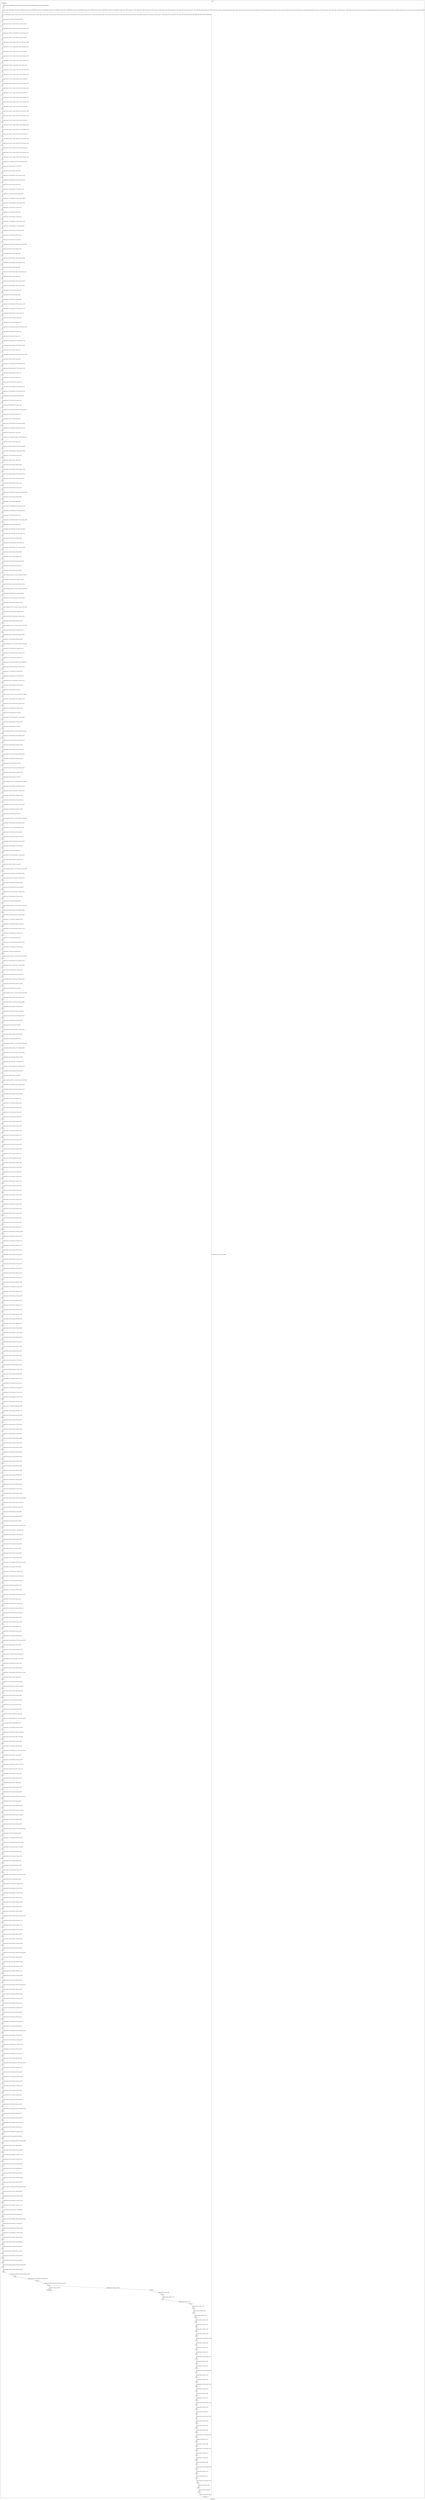 digraph G {
label="Btor2XCFA";
subgraph cluster_0 {
label="main";
main_init[];
l1[];
l3[];
l4[];
l5[];
l6[];
l7[];
l8[];
l9[];
l10[];
l11[];
l12[];
l13[];
l14[];
l15[];
l16[];
l17[];
l18[];
l19[];
l20[];
l21[];
l22[];
l23[];
l24[];
l25[];
l26[];
l27[];
l28[];
l29[];
l30[];
l31[];
l32[];
l33[];
l34[];
l35[];
l36[];
l37[];
l38[];
l39[];
l40[];
l41[];
l42[];
l43[];
l44[];
l45[];
l46[];
l47[];
l48[];
l49[];
l50[];
l51[];
l52[];
l53[];
l54[];
l55[];
l56[];
l57[];
l58[];
l59[];
l60[];
l61[];
l62[];
l63[];
l64[];
l65[];
l66[];
l67[];
l68[];
l69[];
l70[];
l71[];
l72[];
l73[];
l74[];
l75[];
l76[];
l77[];
l78[];
l79[];
l80[];
l81[];
l82[];
l83[];
l84[];
l85[];
l86[];
l87[];
l88[];
l89[];
l90[];
l91[];
l92[];
l93[];
l94[];
l95[];
l96[];
l97[];
l98[];
l99[];
l100[];
l101[];
l102[];
l103[];
l104[];
l105[];
l106[];
l107[];
l108[];
l109[];
l110[];
l111[];
l112[];
l113[];
l114[];
l115[];
l116[];
l117[];
l118[];
l119[];
l120[];
l121[];
l122[];
l123[];
l124[];
l125[];
l126[];
l127[];
l128[];
l129[];
l130[];
l131[];
l132[];
l133[];
l134[];
l135[];
l136[];
l137[];
l138[];
l139[];
l140[];
l141[];
l142[];
l143[];
l144[];
l145[];
l146[];
l147[];
l148[];
l149[];
l150[];
l151[];
l152[];
l153[];
l154[];
l155[];
l156[];
l157[];
l158[];
l159[];
l160[];
l161[];
l162[];
l163[];
l164[];
l165[];
l166[];
l167[];
l168[];
l169[];
l170[];
l171[];
l172[];
l173[];
l174[];
l175[];
l176[];
l177[];
l178[];
l179[];
l180[];
l181[];
l182[];
l183[];
l184[];
l185[];
l186[];
l187[];
l188[];
l189[];
l190[];
l191[];
l192[];
l193[];
l194[];
l195[];
l196[];
l197[];
l198[];
l199[];
l200[];
l201[];
l202[];
l203[];
l204[];
l205[];
l206[];
l207[];
l208[];
l209[];
l210[];
l211[];
l212[];
l213[];
l214[];
l215[];
l216[];
l217[];
l218[];
l219[];
l220[];
l221[];
l222[];
l223[];
l224[];
l225[];
l226[];
l227[];
l228[];
l229[];
l230[];
l231[];
l232[];
l233[];
l234[];
l235[];
l236[];
l237[];
l238[];
l239[];
l240[];
l241[];
l242[];
l243[];
l244[];
l245[];
l246[];
l247[];
l248[];
l249[];
l250[];
l251[];
l252[];
l253[];
l254[];
l255[];
l256[];
l257[];
l258[];
l259[];
l260[];
l261[];
l262[];
l263[];
l264[];
l265[];
l266[];
l267[];
l268[];
l269[];
l270[];
l271[];
l272[];
l273[];
l274[];
l275[];
l276[];
l277[];
l278[];
l279[];
l280[];
l281[];
l282[];
l283[];
l284[];
l285[];
l286[];
l287[];
l288[];
l289[];
l290[];
l291[];
l292[];
l293[];
l294[];
l295[];
l296[];
l297[];
l298[];
l299[];
l300[];
l301[];
l302[];
l303[];
l304[];
l305[];
l306[];
l307[];
l308[];
l309[];
l310[];
l311[];
l312[];
l313[];
l314[];
l315[];
l316[];
l317[];
l318[];
l319[];
l320[];
l321[];
l322[];
l323[];
l324[];
l325[];
l326[];
l327[];
l328[];
l329[];
l330[];
l331[];
l332[];
l333[];
l334[];
l335[];
l336[];
l337[];
l338[];
l339[];
l340[];
l341[];
l342[];
l343[];
l344[];
l345[];
l346[];
l347[];
l348[];
l349[];
l350[];
l351[];
l352[];
l353[];
l354[];
l355[];
l356[];
l357[];
l358[];
l359[];
l360[];
l361[];
l362[];
l363[];
l364[];
l365[];
l366[];
l367[];
l368[];
l369[];
l370[];
l371[];
l372[];
l373[];
l374[];
l375[];
l376[];
l377[];
l378[];
l379[];
l380[];
l381[];
l382[];
l383[];
l384[];
l385[];
l386[];
l387[];
l388[];
l389[];
l390[];
l391[];
l392[];
l393[];
l394[];
l395[];
l396[];
l397[];
l398[];
l399[];
l400[];
l401[];
l402[];
l403[];
l404[];
l405[];
l406[];
l407[];
l408[];
l409[];
l410[];
l411[];
l412[];
l413[];
l414[];
l415[];
l416[];
l417[];
l418[];
l419[];
l420[];
l421[];
l422[];
l423[];
l424[];
l425[];
l426[];
l427[];
l428[];
l429[];
l430[];
l431[];
l432[];
l433[];
l434[];
l435[];
l436[];
l437[];
l438[];
l439[];
l440[];
l441[];
l442[];
l443[];
l444[];
l445[];
l446[];
l447[];
l448[];
l449[];
l450[];
l451[];
l452[];
l453[];
l454[];
l455[];
l456[];
l457[];
l458[];
l459[];
l460[];
l461[];
l462[];
l463[];
l464[];
l465[];
l466[];
l467[];
l468[];
l469[];
l470[];
l471[];
l472[];
l473[];
l474[];
l475[];
l476[];
l477[];
l478[];
l479[];
l480[];
l481[];
l482[];
l483[];
l484[];
l485[];
l486[];
l487[];
l488[];
l489[];
l490[];
l491[];
l492[];
l493[];
l494[];
l495[];
l496[];
l497[];
l498[];
main_error[];
l499[];
l500[];
l501[];
l502[];
l503[];
l504[];
l505[];
l506[];
l507[];
l508[];
l509[];
l510[];
l511[];
l512[];
l513[];
l514[];
l515[];
l516[];
l517[];
l518[];
l519[];
l520[];
l521[];
l522[];
l523[];
l524[];
l525[];
l526[];
l527[];
l528[];
l529[];
l530[];
l531[];
l532[];
l533[];
l534[];
l535[];
l536[];
l537[];
l538[];
l539[];
l540[];
l541[];
l542[];
l543[];
l544[];
main_init -> l1 [label="[(assign const_3 #b00000000),(assign const_24 #b0),(assign const_100 #b00000000),(assign const_103 #b00000001)] "];
l3 -> l4 [label="[(havoc input_99),(havoc input_101),(havoc input_102),(havoc input_108),(havoc input_113),(havoc input_114),(havoc input_115),(havoc input_124),(havoc input_125),(havoc input_126),(havoc input_135),(havoc input_136),(havoc input_137),(havoc input_146),(havoc input_147),(havoc input_156),(havoc input_161),(havoc input_169),(havoc input_184),(havoc input_189),(havoc input_197),(havoc input_212),(havoc input_217),(havoc input_225),(havoc input_240),(havoc input_245),(havoc input_253),(havoc input_268),(havoc input_273),(havoc input_281)] "];
l4 -> l5 [label="[(assign binary_97 (bvand state_29 (bvnot state_95)))] "];
l5 -> l6 [label="[(assign ternary_104 (ite (= input_102 #b1) const_103 state_4))] "];
l6 -> l7 [label="[(assign ternary_105 (ite (= input_101 #b1) const_100 ternary_104))] "];
l7 -> l8 [label="[(assign ternary_106 (ite (= input_99 #b1) const_100 ternary_105))] "];
l8 -> l9 [label="[(assign ternary_109 (ite (= input_108 #b1) const_103 state_6))] "];
l9 -> l10 [label="[(assign ternary_110 (ite (= input_101 #b1) const_100 ternary_109))] "];
l10 -> l11 [label="[(assign ternary_111 (ite (= input_99 #b1) const_100 ternary_110))] "];
l11 -> l12 [label="[(assign ternary_116 (ite (= input_115 #b1) const_103 state_8))] "];
l12 -> l13 [label="[(assign ternary_117 (ite (= input_114 #b1) const_100 ternary_116))] "];
l13 -> l14 [label="[(assign ternary_118 (ite (= input_113 #b1) const_100 ternary_117))] "];
l14 -> l15 [label="[(assign ternary_120 (ite (= input_99 #b1) const_103 state_10))] "];
l15 -> l16 [label="[(assign ternary_121 (ite (= input_114 #b1) const_100 ternary_120))] "];
l16 -> l17 [label="[(assign ternary_122 (ite (= input_113 #b1) const_100 ternary_121))] "];
l17 -> l18 [label="[(assign ternary_127 (ite (= input_126 #b1) const_103 state_12))] "];
l18 -> l19 [label="[(assign ternary_128 (ite (= input_125 #b1) const_100 ternary_127))] "];
l19 -> l20 [label="[(assign ternary_129 (ite (= input_124 #b1) const_100 ternary_128))] "];
l20 -> l21 [label="[(assign ternary_131 (ite (= input_113 #b1) const_103 state_14))] "];
l21 -> l22 [label="[(assign ternary_132 (ite (= input_125 #b1) const_100 ternary_131))] "];
l22 -> l23 [label="[(assign ternary_133 (ite (= input_124 #b1) const_100 ternary_132))] "];
l23 -> l24 [label="[(assign ternary_138 (ite (= input_137 #b1) const_103 state_16))] "];
l24 -> l25 [label="[(assign ternary_139 (ite (= input_136 #b1) const_100 ternary_138))] "];
l25 -> l26 [label="[(assign ternary_140 (ite (= input_135 #b1) const_100 ternary_139))] "];
l26 -> l27 [label="[(assign ternary_142 (ite (= input_124 #b1) const_103 state_18))] "];
l27 -> l28 [label="[(assign ternary_143 (ite (= input_136 #b1) const_100 ternary_142))] "];
l28 -> l29 [label="[(assign ternary_144 (ite (= input_135 #b1) const_100 ternary_143))] "];
l29 -> l30 [label="[(assign ternary_148 (ite (= input_147 #b1) const_100 state_20))] "];
l30 -> l31 [label="[(assign ternary_149 (ite (= input_108 #b1) const_100 ternary_148))] "];
l31 -> l32 [label="[(assign ternary_150 (ite (= input_146 #b1) const_103 ternary_149))] "];
l32 -> l33 [label="[(assign ternary_152 (ite (= input_147 #b1) const_100 state_22))] "];
l33 -> l34 [label="[(assign ternary_153 (ite (= input_108 #b1) const_100 ternary_152))] "];
l34 -> l35 [label="[(assign ternary_154 (ite (= input_135 #b1) const_103 ternary_153))] "];
l35 -> l36 [label="[(assign binary_157 (bvand (bvnot state_25) (bvnot input_156)))] "];
l36 -> l37 [label="[(assign binary_158 (bvor binary_157 input_102))] "];
l37 -> l38 [label="[(assign binary_160 (bvor state_27 input_156))] "];
l38 -> l39 [label="[(assign binary_162 (bvand binary_160 (bvnot input_161)))] "];
l39 -> l40 [label="[(assign binary_163 (bvand binary_162 (bvnot input_102)))] "];
l40 -> l41 [label="[(assign binary_165 (bvor state_29 input_161))] "];
l41 -> l42 [label="[(assign binary_167 (bvand state_31 (bvnot input_147)))] "];
l42 -> l43 [label="[(assign binary_170 (bvor (bvnot state_33) input_169))] "];
l43 -> l44 [label="[(assign binary_171 (bvand binary_170 (bvnot input_156)))] "];
l44 -> l45 [label="[(assign binary_172 (bvand binary_171 (bvnot input_161)))] "];
l45 -> l46 [label="[(assign binary_173 (bvor binary_172 input_147))] "];
l46 -> l47 [label="[(assign binary_175 (bvor state_35 input_156))] "];
l47 -> l48 [label="[(assign binary_176 (bvor binary_175 input_161))] "];
l48 -> l49 [label="[(assign binary_177 (bvand binary_176 (bvnot input_101)))] "];
l49 -> l50 [label="[(assign binary_178 (bvand binary_177 (bvnot input_99)))] "];
l50 -> l51 [label="[(assign binary_180 (bvand state_37 (bvnot input_169)))] "];
l51 -> l52 [label="[(assign binary_181 (bvor binary_180 input_101))] "];
l52 -> l53 [label="[(assign binary_182 (bvor binary_181 input_99))] "];
l53 -> l54 [label="[(assign binary_185 (bvand (bvnot state_39) (bvnot input_184)))] "];
l54 -> l55 [label="[(assign binary_186 (bvor binary_185 input_115))] "];
l55 -> l56 [label="[(assign binary_188 (bvor state_41 input_184))] "];
l56 -> l57 [label="[(assign binary_190 (bvand binary_188 (bvnot input_189)))] "];
l57 -> l58 [label="[(assign binary_191 (bvand binary_190 (bvnot input_115)))] "];
l58 -> l59 [label="[(assign binary_193 (bvor state_43 input_189))] "];
l59 -> l60 [label="[(assign binary_195 (bvand (bvnot state_45) (bvnot input_101)))] "];
l60 -> l61 [label="[(assign binary_198 (bvor state_47 input_197))] "];
l61 -> l62 [label="[(assign binary_199 (bvand binary_198 (bvnot input_184)))] "];
l62 -> l63 [label="[(assign binary_200 (bvand binary_199 (bvnot input_189)))] "];
l63 -> l64 [label="[(assign binary_201 (bvor binary_200 input_101))] "];
l64 -> l65 [label="[(assign binary_203 (bvor state_49 input_184))] "];
l65 -> l66 [label="[(assign binary_204 (bvor binary_203 input_189))] "];
l66 -> l67 [label="[(assign binary_205 (bvand binary_204 (bvnot input_114)))] "];
l67 -> l68 [label="[(assign binary_206 (bvand binary_205 (bvnot input_113)))] "];
l68 -> l69 [label="[(assign binary_208 (bvand state_51 (bvnot input_197)))] "];
l69 -> l70 [label="[(assign binary_209 (bvor binary_208 input_114))] "];
l70 -> l71 [label="[(assign binary_210 (bvor binary_209 input_113))] "];
l71 -> l72 [label="[(assign binary_213 (bvand (bvnot state_53) (bvnot input_212)))] "];
l72 -> l73 [label="[(assign binary_214 (bvor binary_213 input_126))] "];
l73 -> l74 [label="[(assign binary_216 (bvor state_55 input_212))] "];
l74 -> l75 [label="[(assign binary_218 (bvand binary_216 (bvnot input_217)))] "];
l75 -> l76 [label="[(assign binary_219 (bvand binary_218 (bvnot input_126)))] "];
l76 -> l77 [label="[(assign binary_221 (bvor state_57 input_217))] "];
l77 -> l78 [label="[(assign binary_223 (bvand (bvnot state_59) (bvnot input_114)))] "];
l78 -> l79 [label="[(assign binary_226 (bvor state_61 input_225))] "];
l79 -> l80 [label="[(assign binary_227 (bvand binary_226 (bvnot input_212)))] "];
l80 -> l81 [label="[(assign binary_228 (bvand binary_227 (bvnot input_217)))] "];
l81 -> l82 [label="[(assign binary_229 (bvor binary_228 input_114))] "];
l82 -> l83 [label="[(assign binary_231 (bvor state_63 input_212))] "];
l83 -> l84 [label="[(assign binary_232 (bvor binary_231 input_217))] "];
l84 -> l85 [label="[(assign binary_233 (bvand binary_232 (bvnot input_125)))] "];
l85 -> l86 [label="[(assign binary_234 (bvand binary_233 (bvnot input_124)))] "];
l86 -> l87 [label="[(assign binary_236 (bvand state_65 (bvnot input_225)))] "];
l87 -> l88 [label="[(assign binary_237 (bvor binary_236 input_125))] "];
l88 -> l89 [label="[(assign binary_238 (bvor binary_237 input_124))] "];
l89 -> l90 [label="[(assign binary_241 (bvand (bvnot state_67) (bvnot input_240)))] "];
l90 -> l91 [label="[(assign binary_242 (bvor binary_241 input_137))] "];
l91 -> l92 [label="[(assign binary_244 (bvor state_69 input_240))] "];
l92 -> l93 [label="[(assign binary_246 (bvand binary_244 (bvnot input_245)))] "];
l93 -> l94 [label="[(assign binary_247 (bvand binary_246 (bvnot input_137)))] "];
l94 -> l95 [label="[(assign binary_249 (bvor state_71 input_245))] "];
l95 -> l96 [label="[(assign binary_251 (bvand (bvnot state_73) (bvnot input_125)))] "];
l96 -> l97 [label="[(assign binary_254 (bvor state_75 input_253))] "];
l97 -> l98 [label="[(assign binary_255 (bvand binary_254 (bvnot input_240)))] "];
l98 -> l99 [label="[(assign binary_256 (bvand binary_255 (bvnot input_245)))] "];
l99 -> l100 [label="[(assign binary_257 (bvor binary_256 input_125))] "];
l100 -> l101 [label="[(assign binary_259 (bvor state_77 input_240))] "];
l101 -> l102 [label="[(assign binary_260 (bvor binary_259 input_245))] "];
l102 -> l103 [label="[(assign binary_261 (bvand binary_260 (bvnot input_136)))] "];
l103 -> l104 [label="[(assign binary_262 (bvand binary_261 (bvnot input_135)))] "];
l104 -> l105 [label="[(assign binary_264 (bvand state_79 (bvnot input_253)))] "];
l105 -> l106 [label="[(assign binary_265 (bvor binary_264 input_136))] "];
l106 -> l107 [label="[(assign binary_266 (bvor binary_265 input_135))] "];
l107 -> l108 [label="[(assign binary_269 (bvand (bvnot state_81) (bvnot input_268)))] "];
l108 -> l109 [label="[(assign binary_270 (bvor binary_269 input_146))] "];
l109 -> l110 [label="[(assign binary_272 (bvor state_83 input_268))] "];
l110 -> l111 [label="[(assign binary_274 (bvand binary_272 (bvnot input_273)))] "];
l111 -> l112 [label="[(assign binary_275 (bvand binary_274 (bvnot input_146)))] "];
l112 -> l113 [label="[(assign binary_277 (bvor state_85 input_273))] "];
l113 -> l114 [label="[(assign binary_279 (bvand (bvnot state_87) (bvnot input_136)))] "];
l114 -> l115 [label="[(assign binary_282 (bvor state_89 input_281))] "];
l115 -> l116 [label="[(assign binary_283 (bvand binary_282 (bvnot input_268)))] "];
l116 -> l117 [label="[(assign binary_284 (bvand binary_283 (bvnot input_273)))] "];
l117 -> l118 [label="[(assign binary_285 (bvor binary_284 input_136))] "];
l118 -> l119 [label="[(assign binary_287 (bvand state_91 (bvnot input_147)))] "];
l119 -> l120 [label="[(assign binary_288 (bvand binary_287 (bvnot input_108)))] "];
l120 -> l121 [label="[(assign binary_289 (bvor binary_288 input_268))] "];
l121 -> l122 [label="[(assign binary_290 (bvor binary_289 input_273))] "];
l122 -> l123 [label="[(assign binary_292 (bvand state_93 (bvnot input_281)))] "];
l123 -> l124 [label="[(assign binary_293 (bvor binary_292 input_147))] "];
l124 -> l125 [label="[(assign binary_294 (bvor binary_293 input_108))] "];
l125 -> l126 [label="[(assign comparison_296 (ite (= const_103 state_6) #b1 #b0))] "];
l126 -> l127 [label="[(assign binary_297 (bvand state_37 comparison_296))] "];
l127 -> l128 [label="[(assign binary_298 (bvor (bvnot input_169) binary_297))] "];
l128 -> l129 [label="[(assign comparison_299 (ite (= const_103 state_10) #b1 #b0))] "];
l129 -> l130 [label="[(assign binary_300 (bvand state_51 comparison_299))] "];
l130 -> l131 [label="[(assign binary_301 (bvor (bvnot input_197) binary_300))] "];
l131 -> l132 [label="[(assign binary_302 (bvand binary_298 binary_301))] "];
l132 -> l133 [label="[(assign comparison_303 (ite (= const_103 state_14) #b1 #b0))] "];
l133 -> l134 [label="[(assign binary_304 (bvand state_65 comparison_303))] "];
l134 -> l135 [label="[(assign binary_305 (bvor (bvnot input_225) binary_304))] "];
l135 -> l136 [label="[(assign binary_306 (bvand binary_302 binary_305))] "];
l136 -> l137 [label="[(assign comparison_307 (ite (= const_103 state_18) #b1 #b0))] "];
l137 -> l138 [label="[(assign binary_308 (bvand state_79 comparison_307))] "];
l138 -> l139 [label="[(assign binary_309 (bvor (bvnot input_253) binary_308))] "];
l139 -> l140 [label="[(assign binary_310 (bvand binary_306 binary_309))] "];
l140 -> l141 [label="[(assign comparison_311 (ite (= const_103 state_22) #b1 #b0))] "];
l141 -> l142 [label="[(assign binary_312 (bvand state_93 comparison_311))] "];
l142 -> l143 [label="[(assign binary_313 (bvor (bvnot input_281) binary_312))] "];
l143 -> l144 [label="[(assign binary_314 (bvand binary_310 binary_313))] "];
l144 -> l145 [label="[(assign binary_315 (bvand (bvnot state_25) (bvnot state_33)))] "];
l145 -> l146 [label="[(assign binary_316 (bvor (bvnot input_156) binary_315))] "];
l146 -> l147 [label="[(assign binary_317 (bvand binary_314 binary_316))] "];
l147 -> l148 [label="[(assign binary_318 (bvand state_27 (bvnot state_33)))] "];
l148 -> l149 [label="[(assign binary_319 (bvor (bvnot input_161) binary_318))] "];
l149 -> l150 [label="[(assign binary_320 (bvand binary_317 binary_319))] "];
l150 -> l151 [label="[(assign binary_321 (bvand state_27 state_37))] "];
l151 -> l152 [label="[(assign comparison_322 (ite (= const_100 state_4) #b1 #b0))] "];
l152 -> l153 [label="[(assign binary_323 (bvand binary_321 comparison_322))] "];
l153 -> l154 [label="[(assign binary_324 (bvor (bvnot input_102) binary_323))] "];
l154 -> l155 [label="[(assign binary_325 (bvand binary_320 binary_324))] "];
l155 -> l156 [label="[(assign binary_326 (bvand state_31 state_91))] "];
l156 -> l157 [label="[(assign binary_327 (bvor (bvnot input_147) binary_326))] "];
l157 -> l158 [label="[(assign binary_328 (bvand binary_325 binary_327))] "];
l158 -> l159 [label="[(assign binary_329 (bvand state_37 state_91))] "];
l159 -> l160 [label="[(assign comparison_330 (ite (= const_100 state_6) #b1 #b0))] "];
l160 -> l161 [label="[(assign binary_331 (bvand binary_329 comparison_330))] "];
l161 -> l162 [label="[(assign binary_332 (bvor (bvnot input_108) binary_331))] "];
l162 -> l163 [label="[(assign binary_333 (bvand binary_328 binary_332))] "];
l163 -> l164 [label="[(assign binary_334 (bvand (bvnot state_39) state_47))] "];
l164 -> l165 [label="[(assign binary_335 (bvor (bvnot input_184) binary_334))] "];
l165 -> l166 [label="[(assign binary_336 (bvand binary_333 binary_335))] "];
l166 -> l167 [label="[(assign binary_337 (bvand state_41 state_47))] "];
l167 -> l168 [label="[(assign binary_338 (bvor (bvnot input_189) binary_337))] "];
l168 -> l169 [label="[(assign binary_339 (bvand binary_336 binary_338))] "];
l169 -> l170 [label="[(assign binary_340 (bvand state_41 state_51))] "];
l170 -> l171 [label="[(assign comparison_341 (ite (= const_100 state_8) #b1 #b0))] "];
l171 -> l172 [label="[(assign binary_342 (bvand binary_340 comparison_341))] "];
l172 -> l173 [label="[(assign binary_343 (bvor (bvnot input_115) binary_342))] "];
l173 -> l174 [label="[(assign binary_344 (bvand binary_339 binary_343))] "];
l174 -> l175 [label="[(assign binary_345 (bvand state_35 (bvnot state_45)))] "];
l175 -> l176 [label="[(assign binary_346 (bvor (bvnot input_101) binary_345))] "];
l176 -> l177 [label="[(assign binary_347 (bvand binary_344 binary_346))] "];
l177 -> l178 [label="[(assign binary_348 (bvand state_35 state_51))] "];
l178 -> l179 [label="[(assign comparison_349 (ite (= const_100 state_10) #b1 #b0))] "];
l179 -> l180 [label="[(assign binary_350 (bvand binary_348 comparison_349))] "];
l180 -> l181 [label="[(assign binary_351 (bvor (bvnot input_99) binary_350))] "];
l181 -> l182 [label="[(assign binary_352 (bvand binary_347 binary_351))] "];
l182 -> l183 [label="[(assign binary_353 (bvand (bvnot state_53) state_61))] "];
l183 -> l184 [label="[(assign binary_354 (bvor (bvnot input_212) binary_353))] "];
l184 -> l185 [label="[(assign binary_355 (bvand binary_352 binary_354))] "];
l185 -> l186 [label="[(assign binary_356 (bvand state_55 state_61))] "];
l186 -> l187 [label="[(assign binary_357 (bvor (bvnot input_217) binary_356))] "];
l187 -> l188 [label="[(assign binary_358 (bvand binary_355 binary_357))] "];
l188 -> l189 [label="[(assign binary_359 (bvand state_55 state_65))] "];
l189 -> l190 [label="[(assign comparison_360 (ite (= const_100 state_12) #b1 #b0))] "];
l190 -> l191 [label="[(assign binary_361 (bvand binary_359 comparison_360))] "];
l191 -> l192 [label="[(assign binary_362 (bvor (bvnot input_126) binary_361))] "];
l192 -> l193 [label="[(assign binary_363 (bvand binary_358 binary_362))] "];
l193 -> l194 [label="[(assign binary_364 (bvand state_49 (bvnot state_59)))] "];
l194 -> l195 [label="[(assign binary_365 (bvor (bvnot input_114) binary_364))] "];
l195 -> l196 [label="[(assign binary_366 (bvand binary_363 binary_365))] "];
l196 -> l197 [label="[(assign binary_367 (bvand state_49 state_65))] "];
l197 -> l198 [label="[(assign comparison_368 (ite (= const_100 state_14) #b1 #b0))] "];
l198 -> l199 [label="[(assign binary_369 (bvand binary_367 comparison_368))] "];
l199 -> l200 [label="[(assign binary_370 (bvor (bvnot input_113) binary_369))] "];
l200 -> l201 [label="[(assign binary_371 (bvand binary_366 binary_370))] "];
l201 -> l202 [label="[(assign binary_372 (bvand (bvnot state_67) state_75))] "];
l202 -> l203 [label="[(assign binary_373 (bvor (bvnot input_240) binary_372))] "];
l203 -> l204 [label="[(assign binary_374 (bvand binary_371 binary_373))] "];
l204 -> l205 [label="[(assign binary_375 (bvand state_69 state_75))] "];
l205 -> l206 [label="[(assign binary_376 (bvor (bvnot input_245) binary_375))] "];
l206 -> l207 [label="[(assign binary_377 (bvand binary_374 binary_376))] "];
l207 -> l208 [label="[(assign binary_378 (bvand state_69 state_79))] "];
l208 -> l209 [label="[(assign comparison_379 (ite (= const_100 state_16) #b1 #b0))] "];
l209 -> l210 [label="[(assign binary_380 (bvand binary_378 comparison_379))] "];
l210 -> l211 [label="[(assign binary_381 (bvor (bvnot input_137) binary_380))] "];
l211 -> l212 [label="[(assign binary_382 (bvand binary_377 binary_381))] "];
l212 -> l213 [label="[(assign binary_383 (bvand state_63 (bvnot state_73)))] "];
l213 -> l214 [label="[(assign binary_384 (bvor (bvnot input_125) binary_383))] "];
l214 -> l215 [label="[(assign binary_385 (bvand binary_382 binary_384))] "];
l215 -> l216 [label="[(assign binary_386 (bvand state_63 state_79))] "];
l216 -> l217 [label="[(assign comparison_387 (ite (= const_100 state_18) #b1 #b0))] "];
l217 -> l218 [label="[(assign binary_388 (bvand binary_386 comparison_387))] "];
l218 -> l219 [label="[(assign binary_389 (bvor (bvnot input_124) binary_388))] "];
l219 -> l220 [label="[(assign binary_390 (bvand binary_385 binary_389))] "];
l220 -> l221 [label="[(assign binary_391 (bvand (bvnot state_81) state_89))] "];
l221 -> l222 [label="[(assign binary_392 (bvor (bvnot input_268) binary_391))] "];
l222 -> l223 [label="[(assign binary_393 (bvand binary_390 binary_392))] "];
l223 -> l224 [label="[(assign binary_394 (bvand state_83 state_89))] "];
l224 -> l225 [label="[(assign binary_395 (bvor (bvnot input_273) binary_394))] "];
l225 -> l226 [label="[(assign binary_396 (bvand binary_393 binary_395))] "];
l226 -> l227 [label="[(assign binary_397 (bvand state_83 state_93))] "];
l227 -> l228 [label="[(assign comparison_398 (ite (= const_100 state_20) #b1 #b0))] "];
l228 -> l229 [label="[(assign binary_399 (bvand binary_397 comparison_398))] "];
l229 -> l230 [label="[(assign binary_400 (bvor (bvnot input_146) binary_399))] "];
l230 -> l231 [label="[(assign binary_401 (bvand binary_396 binary_400))] "];
l231 -> l232 [label="[(assign binary_402 (bvand state_77 (bvnot state_87)))] "];
l232 -> l233 [label="[(assign binary_403 (bvor (bvnot input_136) binary_402))] "];
l233 -> l234 [label="[(assign binary_404 (bvand binary_401 binary_403))] "];
l234 -> l235 [label="[(assign binary_405 (bvand state_77 state_93))] "];
l235 -> l236 [label="[(assign comparison_406 (ite (= const_100 state_22) #b1 #b0))] "];
l236 -> l237 [label="[(assign binary_407 (bvand binary_405 comparison_406))] "];
l237 -> l238 [label="[(assign binary_408 (bvor (bvnot input_135) binary_407))] "];
l238 -> l239 [label="[(assign binary_409 (bvand binary_404 binary_408))] "];
l239 -> l240 [label="[(assign binary_410 (bvor input_169 input_197))] "];
l240 -> l241 [label="[(assign binary_411 (bvor input_225 binary_410))] "];
l241 -> l242 [label="[(assign binary_412 (bvor input_253 binary_411))] "];
l242 -> l243 [label="[(assign binary_413 (bvor input_281 binary_412))] "];
l243 -> l244 [label="[(assign binary_414 (bvor input_156 binary_413))] "];
l244 -> l245 [label="[(assign binary_415 (bvor input_161 binary_414))] "];
l245 -> l246 [label="[(assign binary_416 (bvor input_102 binary_415))] "];
l246 -> l247 [label="[(assign binary_417 (bvor input_147 binary_416))] "];
l247 -> l248 [label="[(assign binary_418 (bvor input_108 binary_417))] "];
l248 -> l249 [label="[(assign binary_419 (bvor input_184 binary_418))] "];
l249 -> l250 [label="[(assign binary_420 (bvor input_189 binary_419))] "];
l250 -> l251 [label="[(assign binary_421 (bvor input_115 binary_420))] "];
l251 -> l252 [label="[(assign binary_422 (bvor input_101 binary_421))] "];
l252 -> l253 [label="[(assign binary_423 (bvor input_99 binary_422))] "];
l253 -> l254 [label="[(assign binary_424 (bvor input_212 binary_423))] "];
l254 -> l255 [label="[(assign binary_425 (bvor input_217 binary_424))] "];
l255 -> l256 [label="[(assign binary_426 (bvor input_126 binary_425))] "];
l256 -> l257 [label="[(assign binary_427 (bvor input_114 binary_426))] "];
l257 -> l258 [label="[(assign binary_428 (bvor input_113 binary_427))] "];
l258 -> l259 [label="[(assign binary_429 (bvor input_240 binary_428))] "];
l259 -> l260 [label="[(assign binary_430 (bvor input_245 binary_429))] "];
l260 -> l261 [label="[(assign binary_431 (bvor input_137 binary_430))] "];
l261 -> l262 [label="[(assign binary_432 (bvor input_125 binary_431))] "];
l262 -> l263 [label="[(assign binary_433 (bvor input_124 binary_432))] "];
l263 -> l264 [label="[(assign binary_434 (bvor input_268 binary_433))] "];
l264 -> l265 [label="[(assign binary_435 (bvor input_273 binary_434))] "];
l265 -> l266 [label="[(assign binary_436 (bvor input_146 binary_435))] "];
l266 -> l267 [label="[(assign binary_437 (bvor input_136 binary_436))] "];
l267 -> l268 [label="[(assign binary_438 (bvor input_135 binary_437))] "];
l268 -> l269 [label="[(assign binary_439 (bvand binary_409 binary_438))] "];
l269 -> l270 [label="[(assign binary_440 (bvand input_169 input_197))] "];
l270 -> l271 [label="[(assign binary_441 (bvand input_225 binary_410))] "];
l271 -> l272 [label="[(assign binary_442 (bvor binary_440 binary_441))] "];
l272 -> l273 [label="[(assign binary_443 (bvand input_253 binary_411))] "];
l273 -> l274 [label="[(assign binary_444 (bvor binary_442 binary_443))] "];
l274 -> l275 [label="[(assign binary_445 (bvand input_281 binary_412))] "];
l275 -> l276 [label="[(assign binary_446 (bvor binary_444 binary_445))] "];
l276 -> l277 [label="[(assign binary_447 (bvand input_156 binary_413))] "];
l277 -> l278 [label="[(assign binary_448 (bvor binary_446 binary_447))] "];
l278 -> l279 [label="[(assign binary_449 (bvand input_161 binary_414))] "];
l279 -> l280 [label="[(assign binary_450 (bvor binary_448 binary_449))] "];
l280 -> l281 [label="[(assign binary_451 (bvand input_102 binary_415))] "];
l281 -> l282 [label="[(assign binary_452 (bvor binary_450 binary_451))] "];
l282 -> l283 [label="[(assign binary_453 (bvand input_147 binary_416))] "];
l283 -> l284 [label="[(assign binary_454 (bvor binary_452 binary_453))] "];
l284 -> l285 [label="[(assign binary_455 (bvand input_108 binary_417))] "];
l285 -> l286 [label="[(assign binary_456 (bvor binary_454 binary_455))] "];
l286 -> l287 [label="[(assign binary_457 (bvand input_184 binary_418))] "];
l287 -> l288 [label="[(assign binary_458 (bvor binary_456 binary_457))] "];
l288 -> l289 [label="[(assign binary_459 (bvand input_189 binary_419))] "];
l289 -> l290 [label="[(assign binary_460 (bvor binary_458 binary_459))] "];
l290 -> l291 [label="[(assign binary_461 (bvand input_115 binary_420))] "];
l291 -> l292 [label="[(assign binary_462 (bvor binary_460 binary_461))] "];
l292 -> l293 [label="[(assign binary_463 (bvand input_101 binary_421))] "];
l293 -> l294 [label="[(assign binary_464 (bvor binary_462 binary_463))] "];
l294 -> l295 [label="[(assign binary_465 (bvand input_99 binary_422))] "];
l295 -> l296 [label="[(assign binary_466 (bvor binary_464 binary_465))] "];
l296 -> l297 [label="[(assign binary_467 (bvand input_212 binary_423))] "];
l297 -> l298 [label="[(assign binary_468 (bvor binary_466 binary_467))] "];
l298 -> l299 [label="[(assign binary_469 (bvand input_217 binary_424))] "];
l299 -> l300 [label="[(assign binary_470 (bvor binary_468 binary_469))] "];
l300 -> l301 [label="[(assign binary_471 (bvand input_126 binary_425))] "];
l301 -> l302 [label="[(assign binary_472 (bvor binary_470 binary_471))] "];
l302 -> l303 [label="[(assign binary_473 (bvand input_114 binary_426))] "];
l303 -> l304 [label="[(assign binary_474 (bvor binary_472 binary_473))] "];
l304 -> l305 [label="[(assign binary_475 (bvand input_113 binary_427))] "];
l305 -> l306 [label="[(assign binary_476 (bvor binary_474 binary_475))] "];
l306 -> l307 [label="[(assign binary_477 (bvand input_240 binary_428))] "];
l307 -> l308 [label="[(assign binary_478 (bvor binary_476 binary_477))] "];
l308 -> l309 [label="[(assign binary_479 (bvand input_245 binary_429))] "];
l309 -> l310 [label="[(assign binary_480 (bvor binary_478 binary_479))] "];
l310 -> l311 [label="[(assign binary_481 (bvand input_137 binary_430))] "];
l311 -> l312 [label="[(assign binary_482 (bvor binary_480 binary_481))] "];
l312 -> l313 [label="[(assign binary_483 (bvand input_125 binary_431))] "];
l313 -> l314 [label="[(assign binary_484 (bvor binary_482 binary_483))] "];
l314 -> l315 [label="[(assign binary_485 (bvand input_124 binary_432))] "];
l315 -> l316 [label="[(assign binary_486 (bvor binary_484 binary_485))] "];
l316 -> l317 [label="[(assign binary_487 (bvand input_268 binary_433))] "];
l317 -> l318 [label="[(assign binary_488 (bvor binary_486 binary_487))] "];
l318 -> l319 [label="[(assign binary_489 (bvand input_273 binary_434))] "];
l319 -> l320 [label="[(assign binary_490 (bvor binary_488 binary_489))] "];
l320 -> l321 [label="[(assign binary_491 (bvand input_146 binary_435))] "];
l321 -> l322 [label="[(assign binary_492 (bvor binary_490 binary_491))] "];
l322 -> l323 [label="[(assign binary_493 (bvand input_136 binary_436))] "];
l323 -> l324 [label="[(assign binary_494 (bvor binary_492 binary_493))] "];
l324 -> l325 [label="[(assign binary_495 (bvand input_135 binary_437))] "];
l325 -> l326 [label="[(assign binary_496 (bvor binary_494 binary_495))] "];
l326 -> l327 [label="[(assign binary_497 (bvand binary_439 (bvnot binary_496)))] "];
l327 -> l328 [label="[(assign binary_498 (bvand (bvnot state_25) state_27))] "];
l328 -> l329 [label="[(assign binary_499 (bvor (bvnot state_25) state_27))] "];
l329 -> l330 [label="[(assign binary_500 (bvand state_29 binary_499))] "];
l330 -> l331 [label="[(assign binary_501 (bvor binary_498 binary_500))] "];
l331 -> l332 [label="[(assign binary_502 (bvor state_29 binary_499))] "];
l332 -> l333 [label="[(assign binary_503 (bvand (bvnot binary_501) binary_502))] "];
l333 -> l334 [label="[(assign binary_504 (bvand state_31 (bvnot state_33)))] "];
l334 -> l335 [label="[(assign binary_505 (bvor state_31 (bvnot state_33)))] "];
l335 -> l336 [label="[(assign binary_506 (bvand state_35 binary_505))] "];
l336 -> l337 [label="[(assign binary_507 (bvor binary_504 binary_506))] "];
l337 -> l338 [label="[(assign binary_508 (bvor state_35 binary_505))] "];
l338 -> l339 [label="[(assign binary_509 (bvand state_37 binary_508))] "];
l339 -> l340 [label="[(assign binary_510 (bvor binary_507 binary_509))] "];
l340 -> l341 [label="[(assign binary_511 (bvand binary_503 (bvnot binary_510)))] "];
l341 -> l342 [label="[(assign binary_512 (bvor state_37 binary_508))] "];
l342 -> l343 [label="[(assign binary_513 (bvand binary_511 binary_512))] "];
l343 -> l344 [label="[(assign binary_514 (bvand (bvnot state_39) state_41))] "];
l344 -> l345 [label="[(assign binary_515 (bvor (bvnot state_39) state_41))] "];
l345 -> l346 [label="[(assign binary_516 (bvand state_43 binary_515))] "];
l346 -> l347 [label="[(assign binary_517 (bvor binary_514 binary_516))] "];
l347 -> l348 [label="[(assign binary_518 (bvand binary_513 (bvnot binary_517)))] "];
l348 -> l349 [label="[(assign binary_519 (bvor state_43 binary_515))] "];
l349 -> l350 [label="[(assign binary_520 (bvand binary_518 binary_519))] "];
l350 -> l351 [label="[(assign binary_521 (bvand (bvnot state_45) state_47))] "];
l351 -> l352 [label="[(assign binary_522 (bvor (bvnot state_45) state_47))] "];
l352 -> l353 [label="[(assign binary_523 (bvand state_49 binary_522))] "];
l353 -> l354 [label="[(assign binary_524 (bvor binary_521 binary_523))] "];
l354 -> l355 [label="[(assign binary_525 (bvor state_49 binary_522))] "];
l355 -> l356 [label="[(assign binary_526 (bvand state_51 binary_525))] "];
l356 -> l357 [label="[(assign binary_527 (bvor binary_524 binary_526))] "];
l357 -> l358 [label="[(assign binary_528 (bvand binary_520 (bvnot binary_527)))] "];
l358 -> l359 [label="[(assign binary_529 (bvor state_51 binary_525))] "];
l359 -> l360 [label="[(assign binary_530 (bvand binary_528 binary_529))] "];
l360 -> l361 [label="[(assign binary_531 (bvand (bvnot state_53) state_55))] "];
l361 -> l362 [label="[(assign binary_532 (bvor (bvnot state_53) state_55))] "];
l362 -> l363 [label="[(assign binary_533 (bvand state_57 binary_532))] "];
l363 -> l364 [label="[(assign binary_534 (bvor binary_531 binary_533))] "];
l364 -> l365 [label="[(assign binary_535 (bvand binary_530 (bvnot binary_534)))] "];
l365 -> l366 [label="[(assign binary_536 (bvor state_57 binary_532))] "];
l366 -> l367 [label="[(assign binary_537 (bvand binary_535 binary_536))] "];
l367 -> l368 [label="[(assign binary_538 (bvand (bvnot state_59) state_61))] "];
l368 -> l369 [label="[(assign binary_539 (bvor (bvnot state_59) state_61))] "];
l369 -> l370 [label="[(assign binary_540 (bvand state_63 binary_539))] "];
l370 -> l371 [label="[(assign binary_541 (bvor binary_538 binary_540))] "];
l371 -> l372 [label="[(assign binary_542 (bvor state_63 binary_539))] "];
l372 -> l373 [label="[(assign binary_543 (bvand state_65 binary_542))] "];
l373 -> l374 [label="[(assign binary_544 (bvor binary_541 binary_543))] "];
l374 -> l375 [label="[(assign binary_545 (bvand binary_537 (bvnot binary_544)))] "];
l375 -> l376 [label="[(assign binary_546 (bvor state_65 binary_542))] "];
l376 -> l377 [label="[(assign binary_547 (bvand binary_545 binary_546))] "];
l377 -> l378 [label="[(assign binary_548 (bvand (bvnot state_67) state_69))] "];
l378 -> l379 [label="[(assign binary_549 (bvor (bvnot state_67) state_69))] "];
l379 -> l380 [label="[(assign binary_550 (bvand state_71 binary_549))] "];
l380 -> l381 [label="[(assign binary_551 (bvor binary_548 binary_550))] "];
l381 -> l382 [label="[(assign binary_552 (bvand binary_547 (bvnot binary_551)))] "];
l382 -> l383 [label="[(assign binary_553 (bvor state_71 binary_549))] "];
l383 -> l384 [label="[(assign binary_554 (bvand binary_552 binary_553))] "];
l384 -> l385 [label="[(assign binary_555 (bvand (bvnot state_73) state_75))] "];
l385 -> l386 [label="[(assign binary_556 (bvor (bvnot state_73) state_75))] "];
l386 -> l387 [label="[(assign binary_557 (bvand state_77 binary_556))] "];
l387 -> l388 [label="[(assign binary_558 (bvor binary_555 binary_557))] "];
l388 -> l389 [label="[(assign binary_559 (bvor state_77 binary_556))] "];
l389 -> l390 [label="[(assign binary_560 (bvand state_79 binary_559))] "];
l390 -> l391 [label="[(assign binary_561 (bvor binary_558 binary_560))] "];
l391 -> l392 [label="[(assign binary_562 (bvand binary_554 (bvnot binary_561)))] "];
l392 -> l393 [label="[(assign binary_563 (bvor state_79 binary_559))] "];
l393 -> l394 [label="[(assign binary_564 (bvand binary_562 binary_563))] "];
l394 -> l395 [label="[(assign binary_565 (bvand (bvnot state_81) state_83))] "];
l395 -> l396 [label="[(assign binary_566 (bvor (bvnot state_81) state_83))] "];
l396 -> l397 [label="[(assign binary_567 (bvand state_85 binary_566))] "];
l397 -> l398 [label="[(assign binary_568 (bvor binary_565 binary_567))] "];
l398 -> l399 [label="[(assign binary_569 (bvand binary_564 (bvnot binary_568)))] "];
l399 -> l400 [label="[(assign binary_570 (bvor state_85 binary_566))] "];
l400 -> l401 [label="[(assign binary_571 (bvand binary_569 binary_570))] "];
l401 -> l402 [label="[(assign binary_572 (bvand (bvnot state_87) state_89))] "];
l402 -> l403 [label="[(assign binary_573 (bvor (bvnot state_87) state_89))] "];
l403 -> l404 [label="[(assign binary_574 (bvand state_91 binary_573))] "];
l404 -> l405 [label="[(assign binary_575 (bvor binary_572 binary_574))] "];
l405 -> l406 [label="[(assign binary_576 (bvor state_91 binary_573))] "];
l406 -> l407 [label="[(assign binary_577 (bvand state_93 binary_576))] "];
l407 -> l408 [label="[(assign binary_578 (bvor binary_575 binary_577))] "];
l408 -> l409 [label="[(assign binary_579 (bvand binary_571 (bvnot binary_578)))] "];
l409 -> l410 [label="[(assign binary_580 (bvor state_93 binary_576))] "];
l410 -> l411 [label="[(assign binary_581 (bvand binary_579 binary_580))] "];
l411 -> l412 [label="[(assign binary_582 (bvand binary_497 binary_581))] "];
l412 -> l413 [label="[(assign binary_583 (bvand binary_158 binary_163))] "];
l413 -> l414 [label="[(assign binary_584 (bvor binary_158 binary_163))] "];
l414 -> l415 [label="[(assign binary_585 (bvand binary_165 binary_584))] "];
l415 -> l416 [label="[(assign binary_586 (bvor binary_583 binary_585))] "];
l416 -> l417 [label="[(assign binary_587 (bvor binary_165 binary_584))] "];
l417 -> l418 [label="[(assign binary_588 (bvand (bvnot binary_586) binary_587))] "];
l418 -> l419 [label="[(assign binary_589 (bvand binary_167 binary_173))] "];
l419 -> l420 [label="[(assign binary_590 (bvor binary_167 binary_173))] "];
l420 -> l421 [label="[(assign binary_591 (bvand binary_178 binary_590))] "];
l421 -> l422 [label="[(assign binary_592 (bvor binary_589 binary_591))] "];
l422 -> l423 [label="[(assign binary_593 (bvor binary_178 binary_590))] "];
l423 -> l424 [label="[(assign binary_594 (bvand binary_182 binary_593))] "];
l424 -> l425 [label="[(assign binary_595 (bvor binary_592 binary_594))] "];
l425 -> l426 [label="[(assign binary_596 (bvand binary_588 (bvnot binary_595)))] "];
l426 -> l427 [label="[(assign binary_597 (bvor binary_182 binary_593))] "];
l427 -> l428 [label="[(assign binary_598 (bvand binary_596 binary_597))] "];
l428 -> l429 [label="[(assign binary_599 (bvand binary_186 binary_191))] "];
l429 -> l430 [label="[(assign binary_600 (bvor binary_186 binary_191))] "];
l430 -> l431 [label="[(assign binary_601 (bvand binary_193 binary_600))] "];
l431 -> l432 [label="[(assign binary_602 (bvor binary_599 binary_601))] "];
l432 -> l433 [label="[(assign binary_603 (bvand binary_598 (bvnot binary_602)))] "];
l433 -> l434 [label="[(assign binary_604 (bvor binary_193 binary_600))] "];
l434 -> l435 [label="[(assign binary_605 (bvand binary_603 binary_604))] "];
l435 -> l436 [label="[(assign binary_606 (bvand binary_195 binary_201))] "];
l436 -> l437 [label="[(assign binary_607 (bvor binary_195 binary_201))] "];
l437 -> l438 [label="[(assign binary_608 (bvand binary_206 binary_607))] "];
l438 -> l439 [label="[(assign binary_609 (bvor binary_606 binary_608))] "];
l439 -> l440 [label="[(assign binary_610 (bvor binary_206 binary_607))] "];
l440 -> l441 [label="[(assign binary_611 (bvand binary_210 binary_610))] "];
l441 -> l442 [label="[(assign binary_612 (bvor binary_609 binary_611))] "];
l442 -> l443 [label="[(assign binary_613 (bvand binary_605 (bvnot binary_612)))] "];
l443 -> l444 [label="[(assign binary_614 (bvor binary_210 binary_610))] "];
l444 -> l445 [label="[(assign binary_615 (bvand binary_613 binary_614))] "];
l445 -> l446 [label="[(assign binary_616 (bvand binary_214 binary_219))] "];
l446 -> l447 [label="[(assign binary_617 (bvor binary_214 binary_219))] "];
l447 -> l448 [label="[(assign binary_618 (bvand binary_221 binary_617))] "];
l448 -> l449 [label="[(assign binary_619 (bvor binary_616 binary_618))] "];
l449 -> l450 [label="[(assign binary_620 (bvand binary_615 (bvnot binary_619)))] "];
l450 -> l451 [label="[(assign binary_621 (bvor binary_221 binary_617))] "];
l451 -> l452 [label="[(assign binary_622 (bvand binary_620 binary_621))] "];
l452 -> l453 [label="[(assign binary_623 (bvand binary_223 binary_229))] "];
l453 -> l454 [label="[(assign binary_624 (bvor binary_223 binary_229))] "];
l454 -> l455 [label="[(assign binary_625 (bvand binary_234 binary_624))] "];
l455 -> l456 [label="[(assign binary_626 (bvor binary_623 binary_625))] "];
l456 -> l457 [label="[(assign binary_627 (bvor binary_234 binary_624))] "];
l457 -> l458 [label="[(assign binary_628 (bvand binary_238 binary_627))] "];
l458 -> l459 [label="[(assign binary_629 (bvor binary_626 binary_628))] "];
l459 -> l460 [label="[(assign binary_630 (bvand binary_622 (bvnot binary_629)))] "];
l460 -> l461 [label="[(assign binary_631 (bvor binary_238 binary_627))] "];
l461 -> l462 [label="[(assign binary_632 (bvand binary_630 binary_631))] "];
l462 -> l463 [label="[(assign binary_633 (bvand binary_242 binary_247))] "];
l463 -> l464 [label="[(assign binary_634 (bvor binary_242 binary_247))] "];
l464 -> l465 [label="[(assign binary_635 (bvand binary_249 binary_634))] "];
l465 -> l466 [label="[(assign binary_636 (bvor binary_633 binary_635))] "];
l466 -> l467 [label="[(assign binary_637 (bvand binary_632 (bvnot binary_636)))] "];
l467 -> l468 [label="[(assign binary_638 (bvor binary_249 binary_634))] "];
l468 -> l469 [label="[(assign binary_639 (bvand binary_637 binary_638))] "];
l469 -> l470 [label="[(assign binary_640 (bvand binary_251 binary_257))] "];
l470 -> l471 [label="[(assign binary_641 (bvor binary_251 binary_257))] "];
l471 -> l472 [label="[(assign binary_642 (bvand binary_262 binary_641))] "];
l472 -> l473 [label="[(assign binary_643 (bvor binary_640 binary_642))] "];
l473 -> l474 [label="[(assign binary_644 (bvor binary_262 binary_641))] "];
l474 -> l475 [label="[(assign binary_645 (bvand binary_266 binary_644))] "];
l475 -> l476 [label="[(assign binary_646 (bvor binary_643 binary_645))] "];
l476 -> l477 [label="[(assign binary_647 (bvand binary_639 (bvnot binary_646)))] "];
l477 -> l478 [label="[(assign binary_648 (bvor binary_266 binary_644))] "];
l478 -> l479 [label="[(assign binary_649 (bvand binary_647 binary_648))] "];
l479 -> l480 [label="[(assign binary_650 (bvand binary_270 binary_275))] "];
l480 -> l481 [label="[(assign binary_651 (bvor binary_270 binary_275))] "];
l481 -> l482 [label="[(assign binary_652 (bvand binary_277 binary_651))] "];
l482 -> l483 [label="[(assign binary_653 (bvor binary_650 binary_652))] "];
l483 -> l484 [label="[(assign binary_654 (bvand binary_649 (bvnot binary_653)))] "];
l484 -> l485 [label="[(assign binary_655 (bvor binary_277 binary_651))] "];
l485 -> l486 [label="[(assign binary_656 (bvand binary_654 binary_655))] "];
l486 -> l487 [label="[(assign binary_657 (bvand binary_279 binary_285))] "];
l487 -> l488 [label="[(assign binary_658 (bvor binary_279 binary_285))] "];
l488 -> l489 [label="[(assign binary_659 (bvand binary_290 binary_658))] "];
l489 -> l490 [label="[(assign binary_660 (bvor binary_657 binary_659))] "];
l490 -> l491 [label="[(assign binary_661 (bvor binary_290 binary_658))] "];
l491 -> l492 [label="[(assign binary_662 (bvand binary_294 binary_661))] "];
l492 -> l493 [label="[(assign binary_663 (bvor binary_660 binary_662))] "];
l493 -> l494 [label="[(assign binary_664 (bvand binary_656 (bvnot binary_663)))] "];
l494 -> l495 [label="[(assign binary_665 (bvor binary_294 binary_661))] "];
l495 -> l496 [label="[(assign binary_666 (bvand binary_664 binary_665))] "];
l496 -> l497 [label="[(assign binary_667 (bvand binary_582 binary_666))] "];
l497 -> l498 [label="[(assign binary_668 (bvand binary_667 (bvnot state_95)))] "];
l498 -> main_error [label="[(assume (= binary_97 #b1))] "];
l498 -> l499 [label="[(assume (not (= binary_97 #b1)))] "];
l499 -> l500 [label="[(assign state_4 ternary_106)] "];
l500 -> l501 [label="[(assign state_6 ternary_111)] "];
l501 -> l502 [label="[(assign state_8 ternary_118)] "];
l502 -> l503 [label="[(assign state_10 ternary_122)] "];
l503 -> l504 [label="[(assign state_12 ternary_129)] "];
l504 -> l505 [label="[(assign state_14 ternary_133)] "];
l505 -> l506 [label="[(assign state_16 ternary_140)] "];
l506 -> l507 [label="[(assign state_18 ternary_144)] "];
l507 -> l508 [label="[(assign state_20 ternary_150)] "];
l508 -> l509 [label="[(assign state_22 ternary_154)] "];
l509 -> l510 [label="[(assign state_25 (bvnot binary_158))] "];
l510 -> l511 [label="[(assign state_27 binary_163)] "];
l511 -> l512 [label="[(assign state_29 binary_165)] "];
l512 -> l513 [label="[(assign state_31 binary_167)] "];
l513 -> l514 [label="[(assign state_33 (bvnot binary_173))] "];
l514 -> l515 [label="[(assign state_35 binary_178)] "];
l515 -> l516 [label="[(assign state_37 binary_182)] "];
l516 -> l517 [label="[(assign state_39 (bvnot binary_186))] "];
l517 -> l518 [label="[(assign state_41 binary_191)] "];
l518 -> l519 [label="[(assign state_43 binary_193)] "];
l519 -> l520 [label="[(assign state_45 (bvnot binary_195))] "];
l520 -> l521 [label="[(assign state_47 binary_201)] "];
l521 -> l522 [label="[(assign state_49 binary_206)] "];
l522 -> l523 [label="[(assign state_51 binary_210)] "];
l523 -> l524 [label="[(assign state_53 (bvnot binary_214))] "];
l524 -> l525 [label="[(assign state_55 binary_219)] "];
l525 -> l526 [label="[(assign state_57 binary_221)] "];
l526 -> l527 [label="[(assign state_59 (bvnot binary_223))] "];
l527 -> l528 [label="[(assign state_61 binary_229)] "];
l528 -> l529 [label="[(assign state_63 binary_234)] "];
l529 -> l530 [label="[(assign state_65 binary_238)] "];
l530 -> l531 [label="[(assign state_67 (bvnot binary_242))] "];
l531 -> l532 [label="[(assign state_69 binary_247)] "];
l532 -> l533 [label="[(assign state_71 binary_249)] "];
l533 -> l534 [label="[(assign state_73 (bvnot binary_251))] "];
l534 -> l535 [label="[(assign state_75 binary_257)] "];
l535 -> l536 [label="[(assign state_77 binary_262)] "];
l536 -> l537 [label="[(assign state_79 binary_266)] "];
l537 -> l538 [label="[(assign state_81 (bvnot binary_270))] "];
l538 -> l539 [label="[(assign state_83 binary_275)] "];
l539 -> l540 [label="[(assign state_85 binary_277)] "];
l540 -> l541 [label="[(assign state_87 (bvnot binary_279))] "];
l541 -> l542 [label="[(assign state_89 binary_285)] "];
l542 -> l543 [label="[(assign state_91 binary_290)] "];
l543 -> l544 [label="[(assign state_93 binary_294)] "];
l544 -> l3 [label="[(assign state_95 (bvnot binary_668))] "];
l1 -> l3 [label="[(assign state_4 #b00000000),(assign state_6 #b00000000),(assign state_8 #b00000000),(assign state_10 #b00000000),(assign state_12 #b00000000),(assign state_14 #b00000000),(assign state_16 #b00000000),(assign state_18 #b00000000),(assign state_20 #b00000000),(assign state_22 #b00000000),(assign state_25 #b0),(assign state_27 #b0),(assign state_29 #b0),(assign state_31 #b0),(assign state_33 #b0),(assign state_35 #b0),(assign state_37 #b0),(assign state_39 #b0),(assign state_41 #b0),(assign state_43 #b0),(assign state_45 #b0),(assign state_47 #b0),(assign state_49 #b0),(assign state_51 #b0),(assign state_53 #b0),(assign state_55 #b0),(assign state_57 #b0),(assign state_59 #b0),(assign state_61 #b0),(assign state_63 #b0),(assign state_65 #b0),(assign state_67 #b0),(assign state_69 #b0),(assign state_71 #b0),(assign state_73 #b0),(assign state_75 #b0),(assign state_77 #b0),(assign state_79 #b0),(assign state_81 #b0),(assign state_83 #b0),(assign state_85 #b0),(assign state_87 #b0),(assign state_89 #b0),(assign state_91 #b0),(assign state_93 #b0),(assign state_95 #b0)] "];

}
}
